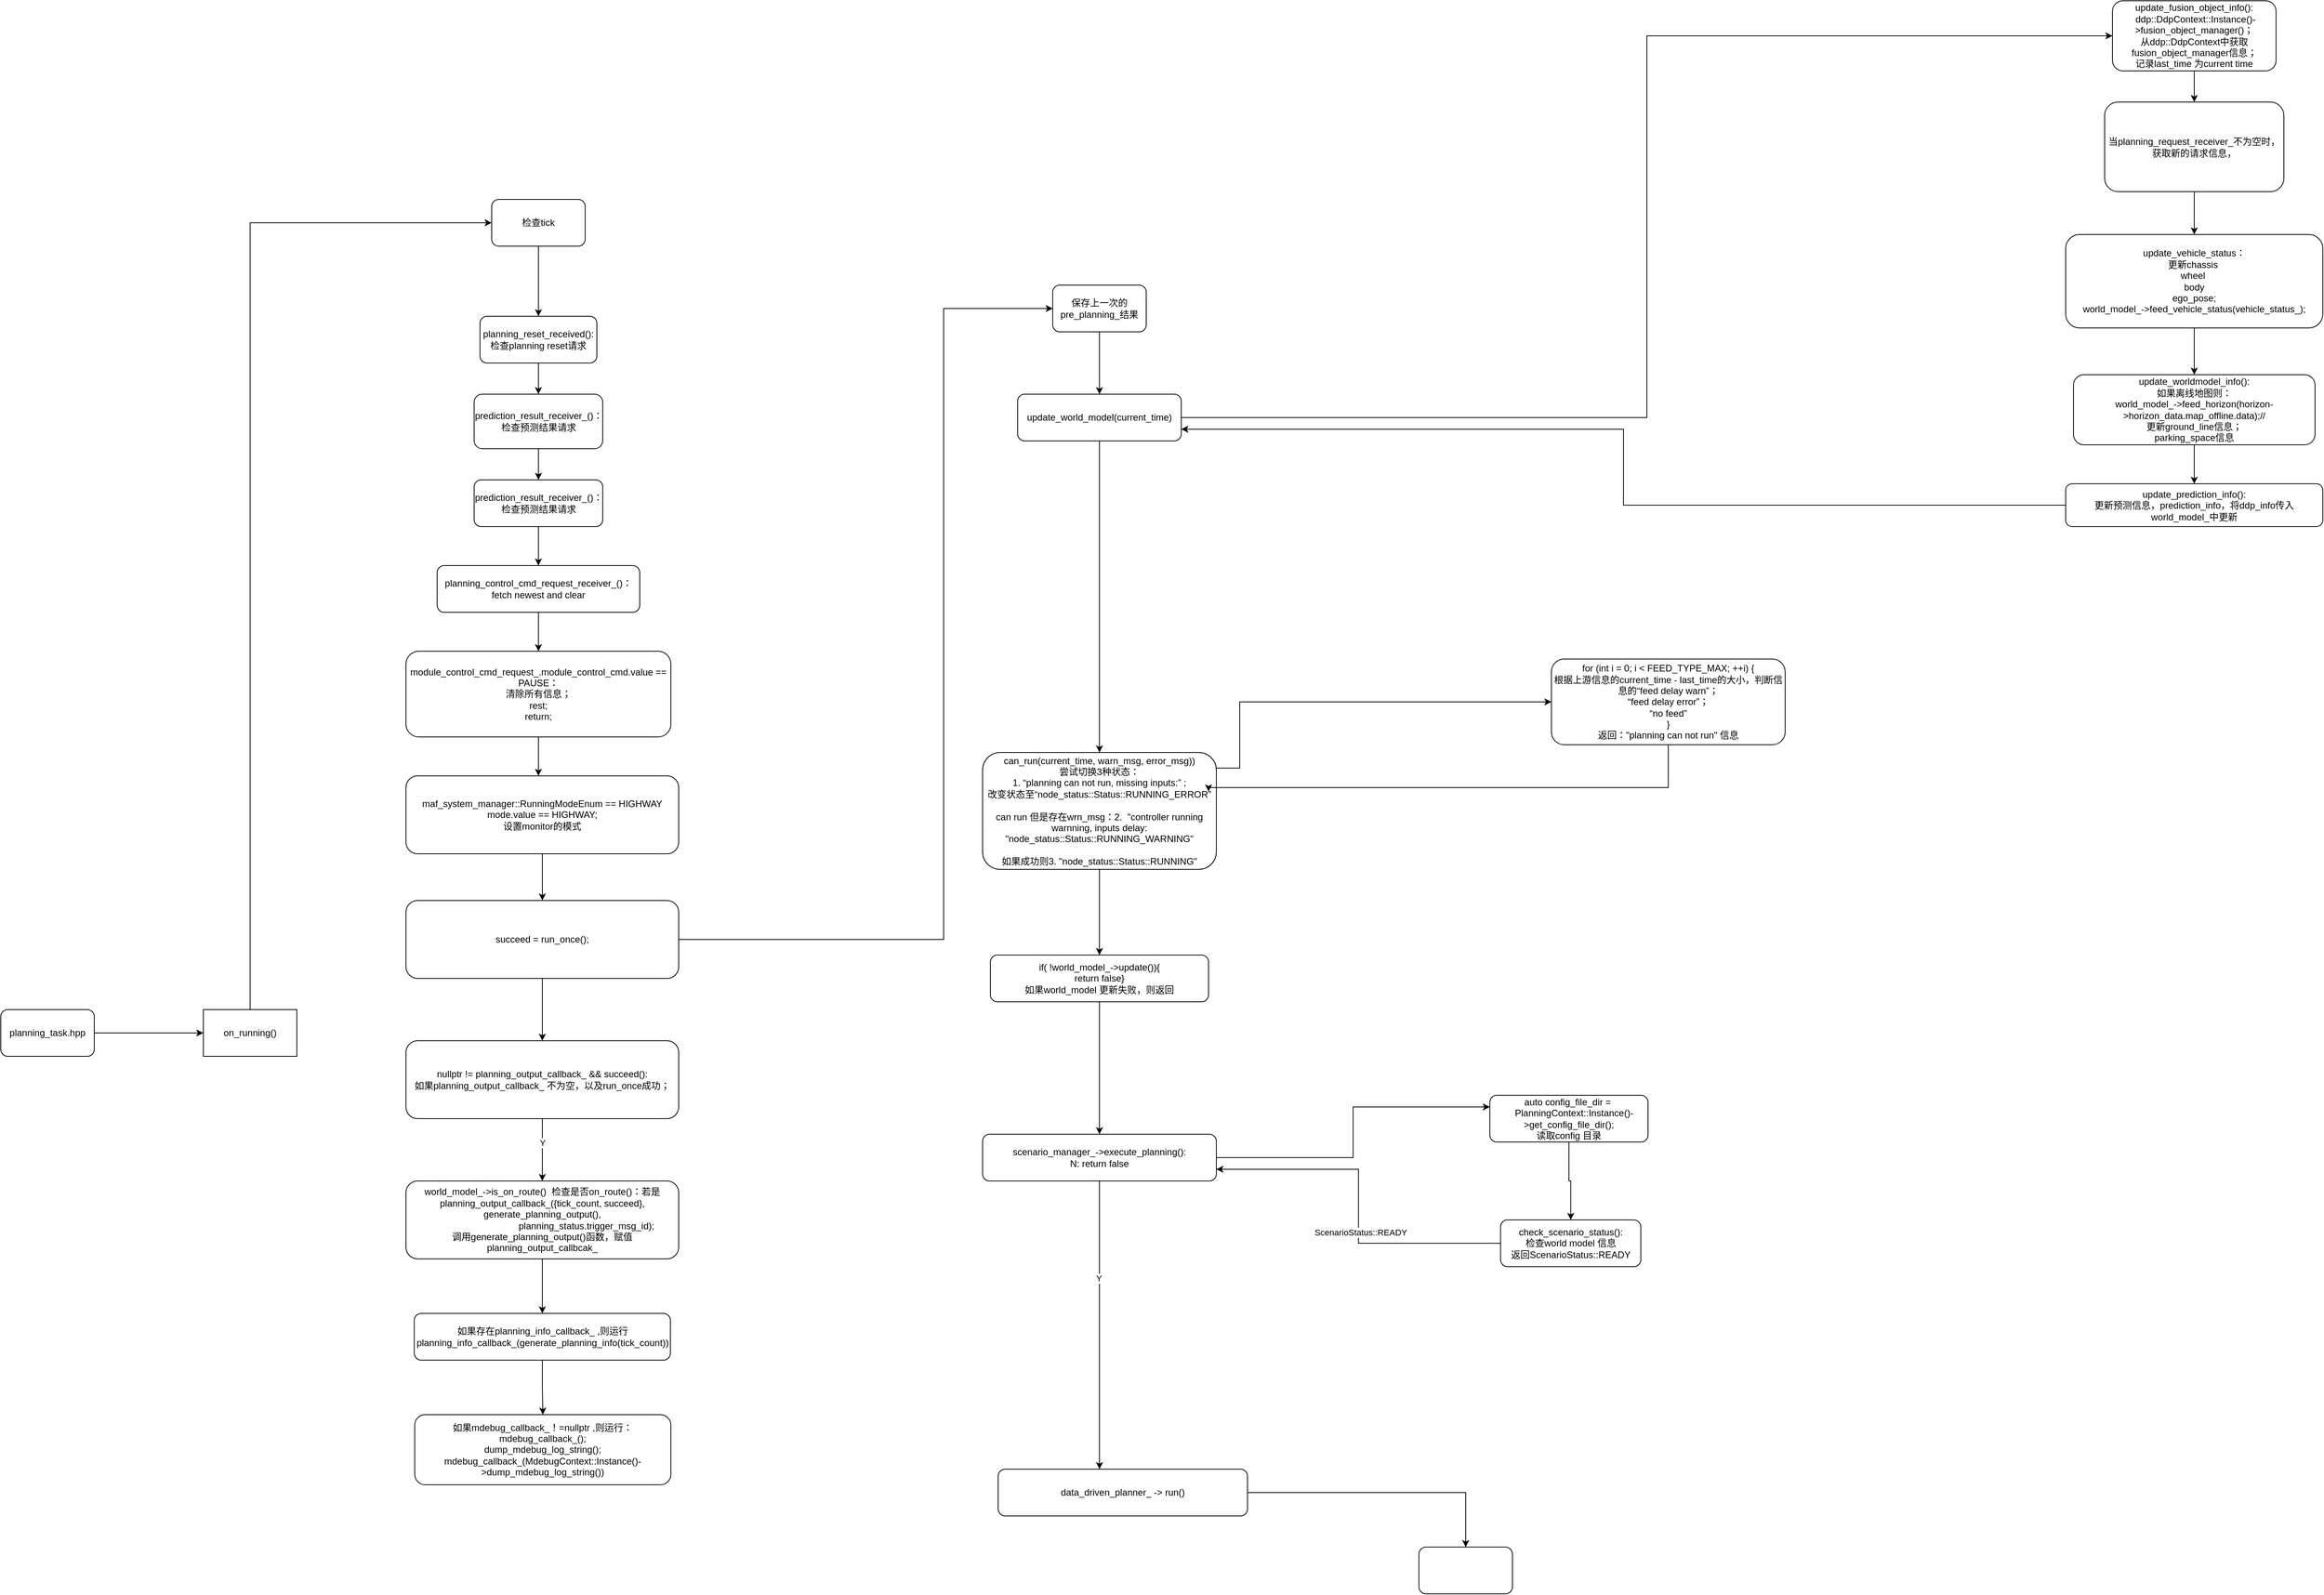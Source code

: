 <mxfile version="17.4.0" type="github"><diagram id="srVCzBpt83XQ97jSB2nB" name="第 1 页"><mxGraphModel dx="1031" dy="1620" grid="1" gridSize="10" guides="1" tooltips="1" connect="1" arrows="1" fold="1" page="1" pageScale="1" pageWidth="827" pageHeight="1169" math="0" shadow="0"><root><mxCell id="0"/><mxCell id="1" parent="0"/><mxCell id="_m-UhnS5-_mcAKN76l4S-1" style="edgeStyle=orthogonalEdgeStyle;rounded=0;orthogonalLoop=1;jettySize=auto;html=1;entryX=0;entryY=0.5;entryDx=0;entryDy=0;" edge="1" parent="1" source="_m-UhnS5-_mcAKN76l4S-2" target="_m-UhnS5-_mcAKN76l4S-4"><mxGeometry relative="1" as="geometry"><mxPoint x="230" y="1120" as="targetPoint"/></mxGeometry></mxCell><mxCell id="_m-UhnS5-_mcAKN76l4S-2" value="planning_task.hpp" style="rounded=1;whiteSpace=wrap;html=1;" vertex="1" parent="1"><mxGeometry x="40" y="1080" width="120" height="60" as="geometry"/></mxCell><mxCell id="_m-UhnS5-_mcAKN76l4S-3" style="edgeStyle=orthogonalEdgeStyle;rounded=0;orthogonalLoop=1;jettySize=auto;html=1;entryX=0;entryY=0.5;entryDx=0;entryDy=0;" edge="1" parent="1" source="_m-UhnS5-_mcAKN76l4S-4" target="_m-UhnS5-_mcAKN76l4S-6"><mxGeometry relative="1" as="geometry"><Array as="points"><mxPoint x="360" y="70"/></Array></mxGeometry></mxCell><mxCell id="_m-UhnS5-_mcAKN76l4S-4" value="on_running()" style="rounded=0;whiteSpace=wrap;html=1;" vertex="1" parent="1"><mxGeometry x="300" y="1080" width="120" height="60" as="geometry"/></mxCell><mxCell id="_m-UhnS5-_mcAKN76l4S-5" value="" style="edgeStyle=orthogonalEdgeStyle;rounded=0;orthogonalLoop=1;jettySize=auto;html=1;" edge="1" parent="1" source="_m-UhnS5-_mcAKN76l4S-6" target="_m-UhnS5-_mcAKN76l4S-8"><mxGeometry relative="1" as="geometry"/></mxCell><mxCell id="_m-UhnS5-_mcAKN76l4S-6" value="检查tick" style="rounded=1;whiteSpace=wrap;html=1;" vertex="1" parent="1"><mxGeometry x="670" y="40" width="120" height="60" as="geometry"/></mxCell><mxCell id="_m-UhnS5-_mcAKN76l4S-7" value="" style="edgeStyle=orthogonalEdgeStyle;rounded=0;orthogonalLoop=1;jettySize=auto;html=1;" edge="1" parent="1" source="_m-UhnS5-_mcAKN76l4S-8" target="_m-UhnS5-_mcAKN76l4S-10"><mxGeometry relative="1" as="geometry"/></mxCell><mxCell id="_m-UhnS5-_mcAKN76l4S-8" value="planning_reset_received():&lt;br&gt;检查planning reset请求" style="rounded=1;whiteSpace=wrap;html=1;" vertex="1" parent="1"><mxGeometry x="655" y="190" width="150" height="60" as="geometry"/></mxCell><mxCell id="_m-UhnS5-_mcAKN76l4S-9" value="" style="edgeStyle=orthogonalEdgeStyle;rounded=0;orthogonalLoop=1;jettySize=auto;html=1;" edge="1" parent="1" source="_m-UhnS5-_mcAKN76l4S-10" target="_m-UhnS5-_mcAKN76l4S-12"><mxGeometry relative="1" as="geometry"/></mxCell><mxCell id="_m-UhnS5-_mcAKN76l4S-10" value="prediction_result_receiver_()：&lt;br&gt;检查预测结果请求" style="rounded=1;whiteSpace=wrap;html=1;" vertex="1" parent="1"><mxGeometry x="647.5" y="290" width="165" height="70" as="geometry"/></mxCell><mxCell id="_m-UhnS5-_mcAKN76l4S-11" value="" style="edgeStyle=orthogonalEdgeStyle;rounded=0;orthogonalLoop=1;jettySize=auto;html=1;" edge="1" parent="1" source="_m-UhnS5-_mcAKN76l4S-12" target="_m-UhnS5-_mcAKN76l4S-14"><mxGeometry relative="1" as="geometry"/></mxCell><mxCell id="_m-UhnS5-_mcAKN76l4S-12" value="prediction_result_receiver_()：&lt;br&gt;检查预测结果请求" style="rounded=1;whiteSpace=wrap;html=1;" vertex="1" parent="1"><mxGeometry x="647.5" y="400" width="165" height="60" as="geometry"/></mxCell><mxCell id="_m-UhnS5-_mcAKN76l4S-13" value="" style="edgeStyle=orthogonalEdgeStyle;rounded=0;orthogonalLoop=1;jettySize=auto;html=1;" edge="1" parent="1" source="_m-UhnS5-_mcAKN76l4S-14" target="_m-UhnS5-_mcAKN76l4S-16"><mxGeometry relative="1" as="geometry"/></mxCell><mxCell id="_m-UhnS5-_mcAKN76l4S-14" value="planning_control_cmd_request_receiver_()：&lt;br&gt;fetch newest and clear" style="rounded=1;whiteSpace=wrap;html=1;" vertex="1" parent="1"><mxGeometry x="600" y="510" width="260" height="60" as="geometry"/></mxCell><mxCell id="_m-UhnS5-_mcAKN76l4S-15" style="edgeStyle=orthogonalEdgeStyle;rounded=0;orthogonalLoop=1;jettySize=auto;html=1;" edge="1" parent="1" source="_m-UhnS5-_mcAKN76l4S-16"><mxGeometry relative="1" as="geometry"><mxPoint x="730" y="780" as="targetPoint"/></mxGeometry></mxCell><mxCell id="_m-UhnS5-_mcAKN76l4S-16" value="module_control_cmd_request_.module_control_cmd.value == PAUSE：&lt;br&gt;清除所有信息；&lt;br&gt;rest;&lt;br&gt;return;" style="rounded=1;whiteSpace=wrap;html=1;" vertex="1" parent="1"><mxGeometry x="560" y="620" width="340" height="110" as="geometry"/></mxCell><mxCell id="_m-UhnS5-_mcAKN76l4S-17" value="" style="edgeStyle=orthogonalEdgeStyle;rounded=0;orthogonalLoop=1;jettySize=auto;html=1;" edge="1" parent="1" source="_m-UhnS5-_mcAKN76l4S-18" target="_m-UhnS5-_mcAKN76l4S-21"><mxGeometry relative="1" as="geometry"/></mxCell><mxCell id="_m-UhnS5-_mcAKN76l4S-18" value="&lt;br&gt;maf_system_manager::RunningModeEnum == HIGHWAY&lt;br&gt;mode.value == HIGHWAY;&lt;br&gt;设置monitor的模式&lt;br&gt;&lt;br&gt;" style="rounded=1;whiteSpace=wrap;html=1;" vertex="1" parent="1"><mxGeometry x="560" y="780" width="350" height="100" as="geometry"/></mxCell><mxCell id="_m-UhnS5-_mcAKN76l4S-19" value="" style="edgeStyle=orthogonalEdgeStyle;rounded=0;orthogonalLoop=1;jettySize=auto;html=1;" edge="1" parent="1" source="_m-UhnS5-_mcAKN76l4S-21" target="_m-UhnS5-_mcAKN76l4S-24"><mxGeometry relative="1" as="geometry"/></mxCell><mxCell id="_m-UhnS5-_mcAKN76l4S-20" value="" style="edgeStyle=orthogonalEdgeStyle;rounded=0;orthogonalLoop=1;jettySize=auto;html=1;" edge="1" parent="1" source="_m-UhnS5-_mcAKN76l4S-21" target="_m-UhnS5-_mcAKN76l4S-31"><mxGeometry relative="1" as="geometry"><Array as="points"><mxPoint x="1250" y="990"/><mxPoint x="1250" y="180"/></Array></mxGeometry></mxCell><mxCell id="_m-UhnS5-_mcAKN76l4S-21" value="succeed = run_once();&lt;br&gt;" style="rounded=1;whiteSpace=wrap;html=1;" vertex="1" parent="1"><mxGeometry x="560" y="940" width="350" height="100" as="geometry"/></mxCell><mxCell id="_m-UhnS5-_mcAKN76l4S-22" value="" style="edgeStyle=orthogonalEdgeStyle;rounded=0;orthogonalLoop=1;jettySize=auto;html=1;" edge="1" parent="1" source="_m-UhnS5-_mcAKN76l4S-24" target="_m-UhnS5-_mcAKN76l4S-26"><mxGeometry relative="1" as="geometry"/></mxCell><mxCell id="_m-UhnS5-_mcAKN76l4S-23" value="Y" style="edgeLabel;html=1;align=center;verticalAlign=middle;resizable=0;points=[];" vertex="1" connectable="0" parent="_m-UhnS5-_mcAKN76l4S-22"><mxGeometry x="-0.242" relative="1" as="geometry"><mxPoint as="offset"/></mxGeometry></mxCell><mxCell id="_m-UhnS5-_mcAKN76l4S-24" value="nullptr != planning_output_callback_ &amp;amp;&amp;amp; succeed():&lt;br&gt;如果planning_output_callback_ 不为空，以及run_once成功；&lt;br&gt;" style="rounded=1;whiteSpace=wrap;html=1;" vertex="1" parent="1"><mxGeometry x="560" y="1120" width="350" height="100" as="geometry"/></mxCell><mxCell id="_m-UhnS5-_mcAKN76l4S-25" value="" style="edgeStyle=orthogonalEdgeStyle;rounded=0;orthogonalLoop=1;jettySize=auto;html=1;" edge="1" parent="1" source="_m-UhnS5-_mcAKN76l4S-26" target="_m-UhnS5-_mcAKN76l4S-28"><mxGeometry relative="1" as="geometry"/></mxCell><mxCell id="_m-UhnS5-_mcAKN76l4S-26" value="world_model_-&amp;gt;is_on_route()&amp;nbsp; 检查是否on_route()：若是&lt;br&gt;&lt;div&gt;planning_output_callback_({tick_count, succeed}, generate_planning_output(),&lt;/div&gt;&lt;div&gt;&amp;nbsp; &amp;nbsp; &amp;nbsp; &amp;nbsp; &amp;nbsp; &amp;nbsp; &amp;nbsp; &amp;nbsp; &amp;nbsp; &amp;nbsp; &amp;nbsp; &amp;nbsp; &amp;nbsp; &amp;nbsp; &amp;nbsp; &amp;nbsp; &amp;nbsp; planning_status.trigger_msg_id);&lt;/div&gt;&lt;div&gt;调用generate_planning_output()函数，赋值planning_output_callbcak_&lt;/div&gt;" style="rounded=1;whiteSpace=wrap;html=1;" vertex="1" parent="1"><mxGeometry x="560" y="1300" width="350" height="100" as="geometry"/></mxCell><mxCell id="_m-UhnS5-_mcAKN76l4S-27" value="" style="edgeStyle=orthogonalEdgeStyle;rounded=0;orthogonalLoop=1;jettySize=auto;html=1;" edge="1" parent="1" source="_m-UhnS5-_mcAKN76l4S-28" target="_m-UhnS5-_mcAKN76l4S-29"><mxGeometry relative="1" as="geometry"/></mxCell><mxCell id="_m-UhnS5-_mcAKN76l4S-28" value="如果存在planning_info_callback_ ,则运行planning_info_callback_(generate_planning_info(tick_count))" style="rounded=1;whiteSpace=wrap;html=1;" vertex="1" parent="1"><mxGeometry x="570.63" y="1470" width="328.75" height="60" as="geometry"/></mxCell><mxCell id="_m-UhnS5-_mcAKN76l4S-29" value="如果mdebug_callback_！=nullptr ,则运行：&lt;br&gt;mdebug_callback_();&lt;br&gt;dump_mdebug_log_string();&lt;br&gt;mdebug_callback_(MdebugContext::Instance()-&amp;gt;dump_mdebug_log_string())" style="rounded=1;whiteSpace=wrap;html=1;" vertex="1" parent="1"><mxGeometry x="571.25" y="1600" width="328.75" height="90" as="geometry"/></mxCell><mxCell id="_m-UhnS5-_mcAKN76l4S-30" value="" style="edgeStyle=orthogonalEdgeStyle;rounded=0;orthogonalLoop=1;jettySize=auto;html=1;" edge="1" parent="1" source="_m-UhnS5-_mcAKN76l4S-31" target="_m-UhnS5-_mcAKN76l4S-33"><mxGeometry relative="1" as="geometry"/></mxCell><mxCell id="_m-UhnS5-_mcAKN76l4S-31" value="保存上一次的pre_planning_结果" style="whiteSpace=wrap;html=1;rounded=1;" vertex="1" parent="1"><mxGeometry x="1390" y="150" width="120" height="60" as="geometry"/></mxCell><mxCell id="_m-UhnS5-_mcAKN76l4S-32" style="edgeStyle=orthogonalEdgeStyle;rounded=0;orthogonalLoop=1;jettySize=auto;html=1;entryX=0;entryY=0.5;entryDx=0;entryDy=0;" edge="1" parent="1" source="_m-UhnS5-_mcAKN76l4S-33" target="_m-UhnS5-_mcAKN76l4S-35"><mxGeometry relative="1" as="geometry"><mxPoint x="1640" y="230" as="targetPoint"/></mxGeometry></mxCell><mxCell id="_m-UhnS5-_mcAKN76l4S-45" value="" style="edgeStyle=orthogonalEdgeStyle;rounded=0;orthogonalLoop=1;jettySize=auto;html=1;" edge="1" parent="1" source="_m-UhnS5-_mcAKN76l4S-33" target="_m-UhnS5-_mcAKN76l4S-44"><mxGeometry relative="1" as="geometry"/></mxCell><mxCell id="_m-UhnS5-_mcAKN76l4S-33" value="update_world_model(current_time)" style="rounded=1;whiteSpace=wrap;html=1;" vertex="1" parent="1"><mxGeometry x="1345" y="290" width="210" height="60" as="geometry"/></mxCell><mxCell id="_m-UhnS5-_mcAKN76l4S-34" value="" style="edgeStyle=orthogonalEdgeStyle;rounded=0;orthogonalLoop=1;jettySize=auto;html=1;" edge="1" parent="1" source="_m-UhnS5-_mcAKN76l4S-35" target="_m-UhnS5-_mcAKN76l4S-37"><mxGeometry relative="1" as="geometry"/></mxCell><mxCell id="_m-UhnS5-_mcAKN76l4S-35" value="update_fusion_object_info():&lt;br&gt;&amp;nbsp;ddp::DdpContext::Instance()-&amp;gt;fusion_object_manager()；&lt;br&gt;从ddp::DdpContext中获取fusion_object_manager信息；&lt;br&gt;记录last_time 为current time" style="rounded=1;whiteSpace=wrap;html=1;" vertex="1" parent="1"><mxGeometry x="2750" y="-215" width="210" height="90" as="geometry"/></mxCell><mxCell id="_m-UhnS5-_mcAKN76l4S-36" value="" style="edgeStyle=orthogonalEdgeStyle;rounded=0;orthogonalLoop=1;jettySize=auto;html=1;" edge="1" parent="1" source="_m-UhnS5-_mcAKN76l4S-37" target="_m-UhnS5-_mcAKN76l4S-39"><mxGeometry relative="1" as="geometry"/></mxCell><mxCell id="_m-UhnS5-_mcAKN76l4S-37" value="当planning_request_receiver_不为空时，获取新的请求信息，" style="whiteSpace=wrap;html=1;rounded=1;" vertex="1" parent="1"><mxGeometry x="2740" y="-85" width="230" height="115" as="geometry"/></mxCell><mxCell id="_m-UhnS5-_mcAKN76l4S-38" value="" style="edgeStyle=orthogonalEdgeStyle;rounded=0;orthogonalLoop=1;jettySize=auto;html=1;" edge="1" parent="1" source="_m-UhnS5-_mcAKN76l4S-39" target="_m-UhnS5-_mcAKN76l4S-41"><mxGeometry relative="1" as="geometry"/></mxCell><mxCell id="_m-UhnS5-_mcAKN76l4S-39" value="update_vehicle_status：&lt;br&gt;更新chassis&amp;nbsp;&lt;br&gt;wheel&amp;nbsp;&lt;br&gt;body&lt;br&gt;ego_pose;&lt;br&gt;world_model_-&amp;gt;feed_vehicle_status(vehicle_status_);" style="whiteSpace=wrap;html=1;rounded=1;" vertex="1" parent="1"><mxGeometry x="2690" y="85" width="330" height="120" as="geometry"/></mxCell><mxCell id="_m-UhnS5-_mcAKN76l4S-40" value="" style="edgeStyle=orthogonalEdgeStyle;rounded=0;orthogonalLoop=1;jettySize=auto;html=1;" edge="1" parent="1" source="_m-UhnS5-_mcAKN76l4S-41" target="_m-UhnS5-_mcAKN76l4S-43"><mxGeometry relative="1" as="geometry"/></mxCell><mxCell id="_m-UhnS5-_mcAKN76l4S-41" value="update_worldmodel_info():&lt;br&gt;如果离线地图则：&lt;br&gt;world_model_-&amp;gt;feed_horizon(horizon-&amp;gt;horizon_data.map_offline.data);//&lt;br&gt;更新ground_line信息；&lt;br&gt;parking_space信息" style="whiteSpace=wrap;html=1;rounded=1;" vertex="1" parent="1"><mxGeometry x="2700" y="265" width="310" height="90" as="geometry"/></mxCell><mxCell id="_m-UhnS5-_mcAKN76l4S-42" style="edgeStyle=orthogonalEdgeStyle;rounded=0;orthogonalLoop=1;jettySize=auto;html=1;entryX=1;entryY=0.75;entryDx=0;entryDy=0;" edge="1" parent="1" source="_m-UhnS5-_mcAKN76l4S-43" target="_m-UhnS5-_mcAKN76l4S-33"><mxGeometry relative="1" as="geometry"/></mxCell><mxCell id="_m-UhnS5-_mcAKN76l4S-43" value="update_prediction_info():&lt;br&gt;更新预测信息，prediction_info，将ddp_info传入world_model_中更新" style="whiteSpace=wrap;html=1;rounded=1;" vertex="1" parent="1"><mxGeometry x="2690" y="405" width="330" height="55" as="geometry"/></mxCell><mxCell id="_m-UhnS5-_mcAKN76l4S-47" value="" style="edgeStyle=orthogonalEdgeStyle;rounded=0;orthogonalLoop=1;jettySize=auto;html=1;" edge="1" parent="1" source="_m-UhnS5-_mcAKN76l4S-44" target="_m-UhnS5-_mcAKN76l4S-46"><mxGeometry relative="1" as="geometry"><Array as="points"><mxPoint x="1630" y="770"/><mxPoint x="1630" y="685"/></Array></mxGeometry></mxCell><mxCell id="_m-UhnS5-_mcAKN76l4S-52" value="" style="edgeStyle=orthogonalEdgeStyle;rounded=0;orthogonalLoop=1;jettySize=auto;html=1;" edge="1" parent="1" source="_m-UhnS5-_mcAKN76l4S-44" target="_m-UhnS5-_mcAKN76l4S-51"><mxGeometry relative="1" as="geometry"/></mxCell><mxCell id="_m-UhnS5-_mcAKN76l4S-44" value="can_run(current_time, warn_msg, error_msg))&lt;br&gt;尝试切换3种状态：&lt;br&gt;1. “planning can not run, missing inputs:” ;&lt;br&gt;改变状态至“node_status::Status::RUNNING_ERROR”&lt;br&gt;&lt;br&gt;can run 但是存在wrn_msg：2.&amp;nbsp;&amp;nbsp;&quot;controller running warnning, inputs delay: &quot;node_status::Status::RUNNING_WARNING&quot;&lt;br&gt;&lt;br&gt;如果成功则3. &quot;node_status::Status::RUNNING&quot;" style="whiteSpace=wrap;html=1;rounded=1;" vertex="1" parent="1"><mxGeometry x="1300" y="750" width="300" height="150" as="geometry"/></mxCell><mxCell id="_m-UhnS5-_mcAKN76l4S-48" style="edgeStyle=orthogonalEdgeStyle;rounded=0;orthogonalLoop=1;jettySize=auto;html=1;" edge="1" parent="1" source="_m-UhnS5-_mcAKN76l4S-46"><mxGeometry relative="1" as="geometry"><mxPoint x="1590" y="800" as="targetPoint"/><Array as="points"><mxPoint x="2180" y="795"/><mxPoint x="1590" y="795"/></Array></mxGeometry></mxCell><mxCell id="_m-UhnS5-_mcAKN76l4S-46" value="for (int i = 0; i &amp;lt; FEED_TYPE_MAX; ++i) {&lt;br&gt;根据上游信息的current_time - last_time的大小，判断信息的“feed delay warn”；&lt;br&gt;“feed delay error”；&lt;br&gt;“no feed”&lt;br&gt;}&lt;br&gt;返回：&quot;planning can not run&quot; 信息" style="whiteSpace=wrap;html=1;rounded=1;" vertex="1" parent="1"><mxGeometry x="2030" y="630" width="300" height="110" as="geometry"/></mxCell><mxCell id="_m-UhnS5-_mcAKN76l4S-54" value="" style="edgeStyle=orthogonalEdgeStyle;rounded=0;orthogonalLoop=1;jettySize=auto;html=1;" edge="1" parent="1" source="_m-UhnS5-_mcAKN76l4S-51" target="_m-UhnS5-_mcAKN76l4S-53"><mxGeometry relative="1" as="geometry"/></mxCell><mxCell id="_m-UhnS5-_mcAKN76l4S-51" value="if( !world_model_-&amp;gt;update()){&lt;br&gt;return false}&lt;br&gt;如果world_model 更新失败，则返回" style="whiteSpace=wrap;html=1;rounded=1;" vertex="1" parent="1"><mxGeometry x="1310" y="1010" width="280" height="60" as="geometry"/></mxCell><mxCell id="_m-UhnS5-_mcAKN76l4S-56" value="" style="edgeStyle=orthogonalEdgeStyle;rounded=0;orthogonalLoop=1;jettySize=auto;html=1;" edge="1" parent="1" source="_m-UhnS5-_mcAKN76l4S-53" target="_m-UhnS5-_mcAKN76l4S-55"><mxGeometry relative="1" as="geometry"><Array as="points"><mxPoint x="1450" y="1600"/><mxPoint x="1450" y="1600"/></Array></mxGeometry></mxCell><mxCell id="_m-UhnS5-_mcAKN76l4S-57" value="Y" style="edgeLabel;html=1;align=center;verticalAlign=middle;resizable=0;points=[];" vertex="1" connectable="0" parent="_m-UhnS5-_mcAKN76l4S-56"><mxGeometry x="-0.323" y="-1" relative="1" as="geometry"><mxPoint as="offset"/></mxGeometry></mxCell><mxCell id="_m-UhnS5-_mcAKN76l4S-66" style="edgeStyle=orthogonalEdgeStyle;rounded=0;orthogonalLoop=1;jettySize=auto;html=1;entryX=0;entryY=0.25;entryDx=0;entryDy=0;" edge="1" parent="1" source="_m-UhnS5-_mcAKN76l4S-53" target="_m-UhnS5-_mcAKN76l4S-58"><mxGeometry relative="1" as="geometry"/></mxCell><mxCell id="_m-UhnS5-_mcAKN76l4S-53" value="scenario_manager_-&amp;gt;execute_planning():&lt;br&gt;N: return false" style="whiteSpace=wrap;html=1;rounded=1;" vertex="1" parent="1"><mxGeometry x="1300" y="1240" width="300" height="60" as="geometry"/></mxCell><mxCell id="_m-UhnS5-_mcAKN76l4S-65" value="" style="edgeStyle=orthogonalEdgeStyle;rounded=0;orthogonalLoop=1;jettySize=auto;html=1;" edge="1" parent="1" source="_m-UhnS5-_mcAKN76l4S-55" target="_m-UhnS5-_mcAKN76l4S-64"><mxGeometry relative="1" as="geometry"/></mxCell><mxCell id="_m-UhnS5-_mcAKN76l4S-55" value="data_driven_planner_ -&amp;gt; run()" style="whiteSpace=wrap;html=1;rounded=1;" vertex="1" parent="1"><mxGeometry x="1320" y="1670" width="320" height="60" as="geometry"/></mxCell><mxCell id="_m-UhnS5-_mcAKN76l4S-61" value="" style="edgeStyle=orthogonalEdgeStyle;rounded=0;orthogonalLoop=1;jettySize=auto;html=1;" edge="1" parent="1" source="_m-UhnS5-_mcAKN76l4S-58" target="_m-UhnS5-_mcAKN76l4S-60"><mxGeometry relative="1" as="geometry"/></mxCell><mxCell id="_m-UhnS5-_mcAKN76l4S-58" value="&lt;div&gt;auto config_file_dir =&amp;nbsp;&lt;/div&gt;&lt;div&gt;&amp;nbsp; &amp;nbsp; PlanningContext::Instance()-&amp;gt;get_config_file_dir();&lt;/div&gt;&lt;div&gt;读取config 目录&lt;/div&gt;" style="whiteSpace=wrap;html=1;rounded=1;" vertex="1" parent="1"><mxGeometry x="1951" y="1190" width="203" height="60" as="geometry"/></mxCell><mxCell id="_m-UhnS5-_mcAKN76l4S-62" style="edgeStyle=orthogonalEdgeStyle;rounded=0;orthogonalLoop=1;jettySize=auto;html=1;entryX=1;entryY=0.75;entryDx=0;entryDy=0;" edge="1" parent="1" source="_m-UhnS5-_mcAKN76l4S-60" target="_m-UhnS5-_mcAKN76l4S-53"><mxGeometry relative="1" as="geometry"/></mxCell><mxCell id="_m-UhnS5-_mcAKN76l4S-63" value="ScenarioStatus::READY" style="edgeLabel;html=1;align=center;verticalAlign=middle;resizable=0;points=[];" vertex="1" connectable="0" parent="_m-UhnS5-_mcAKN76l4S-62"><mxGeometry x="-0.142" y="-2" relative="1" as="geometry"><mxPoint as="offset"/></mxGeometry></mxCell><mxCell id="_m-UhnS5-_mcAKN76l4S-60" value="check_scenario_status():&lt;br&gt;检查world model 信息&lt;br&gt;返回ScenarioStatus::READY" style="whiteSpace=wrap;html=1;rounded=1;" vertex="1" parent="1"><mxGeometry x="1964.75" y="1350" width="180" height="60" as="geometry"/></mxCell><mxCell id="_m-UhnS5-_mcAKN76l4S-64" value="" style="whiteSpace=wrap;html=1;rounded=1;" vertex="1" parent="1"><mxGeometry x="1860" y="1770" width="120" height="60" as="geometry"/></mxCell></root></mxGraphModel></diagram></mxfile>